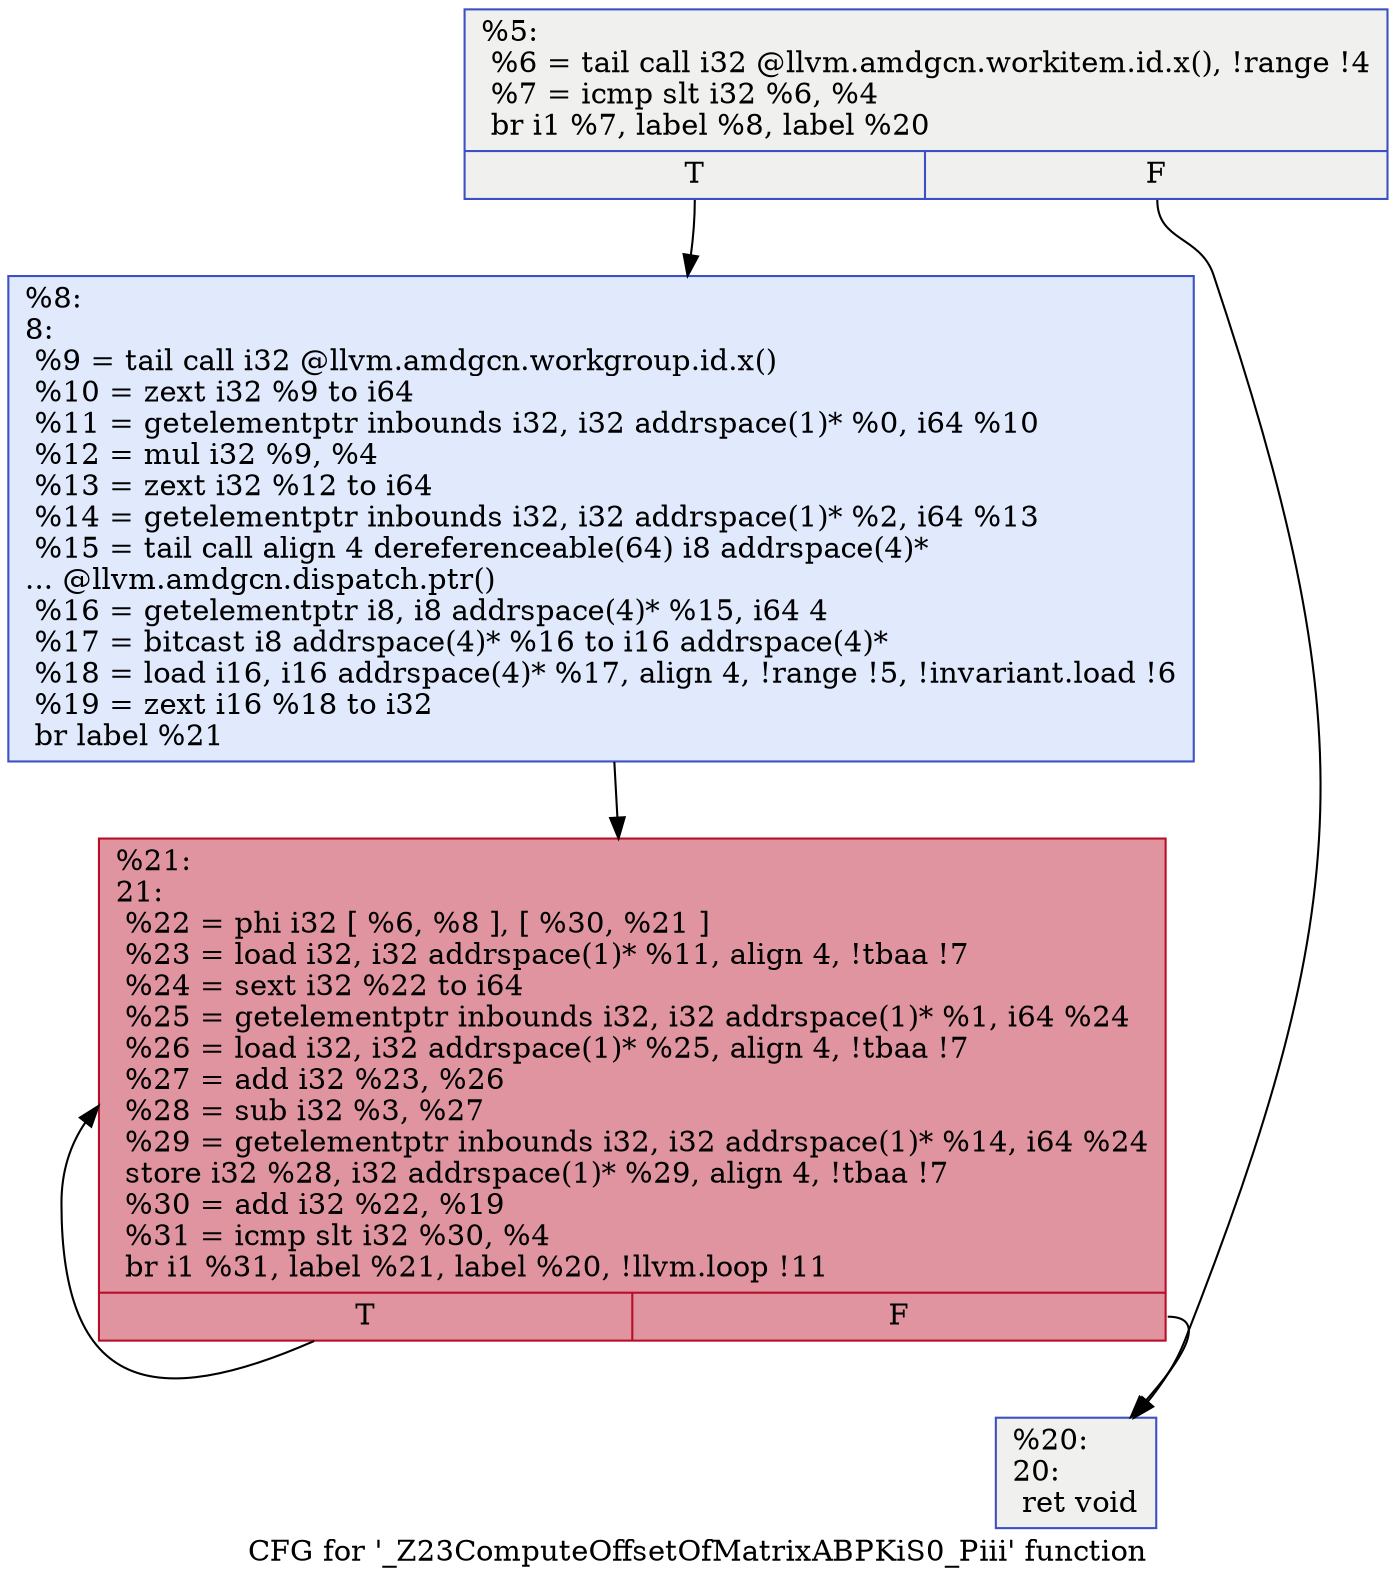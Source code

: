 digraph "CFG for '_Z23ComputeOffsetOfMatrixABPKiS0_Piii' function" {
	label="CFG for '_Z23ComputeOffsetOfMatrixABPKiS0_Piii' function";

	Node0x5b2a2a0 [shape=record,color="#3d50c3ff", style=filled, fillcolor="#dedcdb70",label="{%5:\l  %6 = tail call i32 @llvm.amdgcn.workitem.id.x(), !range !4\l  %7 = icmp slt i32 %6, %4\l  br i1 %7, label %8, label %20\l|{<s0>T|<s1>F}}"];
	Node0x5b2a2a0:s0 -> Node0x5b2b0d0;
	Node0x5b2a2a0:s1 -> Node0x5b2b160;
	Node0x5b2b0d0 [shape=record,color="#3d50c3ff", style=filled, fillcolor="#b9d0f970",label="{%8:\l8:                                                \l  %9 = tail call i32 @llvm.amdgcn.workgroup.id.x()\l  %10 = zext i32 %9 to i64\l  %11 = getelementptr inbounds i32, i32 addrspace(1)* %0, i64 %10\l  %12 = mul i32 %9, %4\l  %13 = zext i32 %12 to i64\l  %14 = getelementptr inbounds i32, i32 addrspace(1)* %2, i64 %13\l  %15 = tail call align 4 dereferenceable(64) i8 addrspace(4)*\l... @llvm.amdgcn.dispatch.ptr()\l  %16 = getelementptr i8, i8 addrspace(4)* %15, i64 4\l  %17 = bitcast i8 addrspace(4)* %16 to i16 addrspace(4)*\l  %18 = load i16, i16 addrspace(4)* %17, align 4, !range !5, !invariant.load !6\l  %19 = zext i16 %18 to i32\l  br label %21\l}"];
	Node0x5b2b0d0 -> Node0x5b2c550;
	Node0x5b2b160 [shape=record,color="#3d50c3ff", style=filled, fillcolor="#dedcdb70",label="{%20:\l20:                                               \l  ret void\l}"];
	Node0x5b2c550 [shape=record,color="#b70d28ff", style=filled, fillcolor="#b70d2870",label="{%21:\l21:                                               \l  %22 = phi i32 [ %6, %8 ], [ %30, %21 ]\l  %23 = load i32, i32 addrspace(1)* %11, align 4, !tbaa !7\l  %24 = sext i32 %22 to i64\l  %25 = getelementptr inbounds i32, i32 addrspace(1)* %1, i64 %24\l  %26 = load i32, i32 addrspace(1)* %25, align 4, !tbaa !7\l  %27 = add i32 %23, %26\l  %28 = sub i32 %3, %27\l  %29 = getelementptr inbounds i32, i32 addrspace(1)* %14, i64 %24\l  store i32 %28, i32 addrspace(1)* %29, align 4, !tbaa !7\l  %30 = add i32 %22, %19\l  %31 = icmp slt i32 %30, %4\l  br i1 %31, label %21, label %20, !llvm.loop !11\l|{<s0>T|<s1>F}}"];
	Node0x5b2c550:s0 -> Node0x5b2c550;
	Node0x5b2c550:s1 -> Node0x5b2b160;
}
